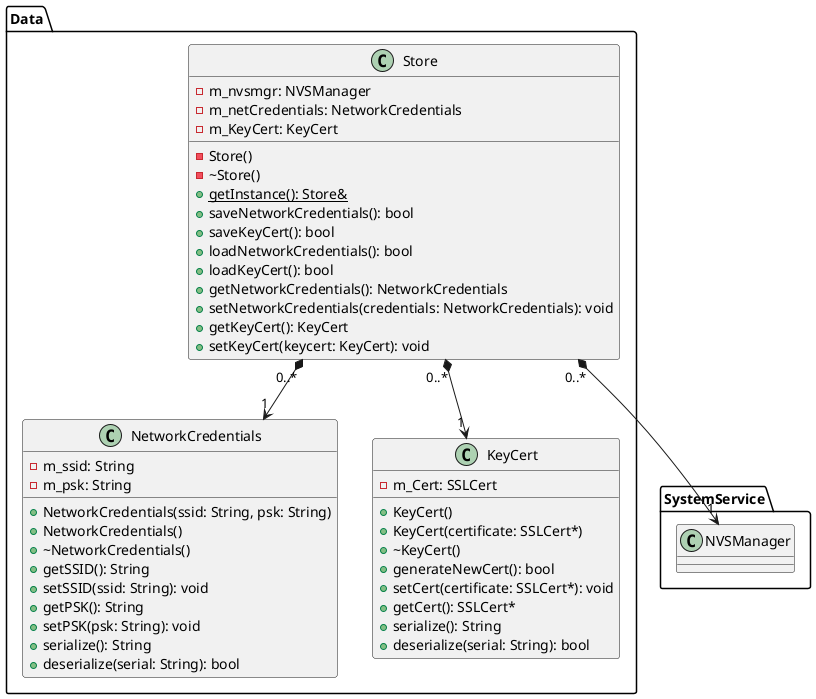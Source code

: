 @startuml
package SystemService
{
    class NVSManager
    {
    }
}
package Data
{
    class NetworkCredentials
    {
        - m_ssid: String
        - m_psk: String

        + NetworkCredentials(ssid: String, psk: String)
        + NetworkCredentials()
        + ~NetworkCredentials()
        + getSSID(): String
        + setSSID(ssid: String): void
        + getPSK(): String
        + setPSK(psk: String): void
        + serialize(): String
        + deserialize(serial: String): bool
    }

    class KeyCert
    {
        - m_Cert: SSLCert

        + KeyCert()
        + KeyCert(certificate: SSLCert*)
        + ~KeyCert()
        + generateNewCert(): bool
        + setCert(certificate: SSLCert*): void
        + getCert(): SSLCert*
        + serialize(): String
        + deserialize(serial: String): bool
    }

    class Store
    {
        - m_nvsmgr: NVSManager
        - m_netCredentials: NetworkCredentials
        - m_KeyCert: KeyCert

        - Store()
        - ~Store()
        {static} + getInstance(): Store&
        + saveNetworkCredentials(): bool
        + saveKeyCert(): bool
        + loadNetworkCredentials(): bool
        + loadKeyCert(): bool
        + getNetworkCredentials(): NetworkCredentials
        + setNetworkCredentials(credentials: NetworkCredentials): void
        + getKeyCert(): KeyCert
        + setKeyCert(keycert: KeyCert): void
    }
    Store "0..*" *--> "1" NVSManager
    Store "0..*" *--> "1" NetworkCredentials
    Store "0..*" *--> "1" KeyCert
}
@enduml